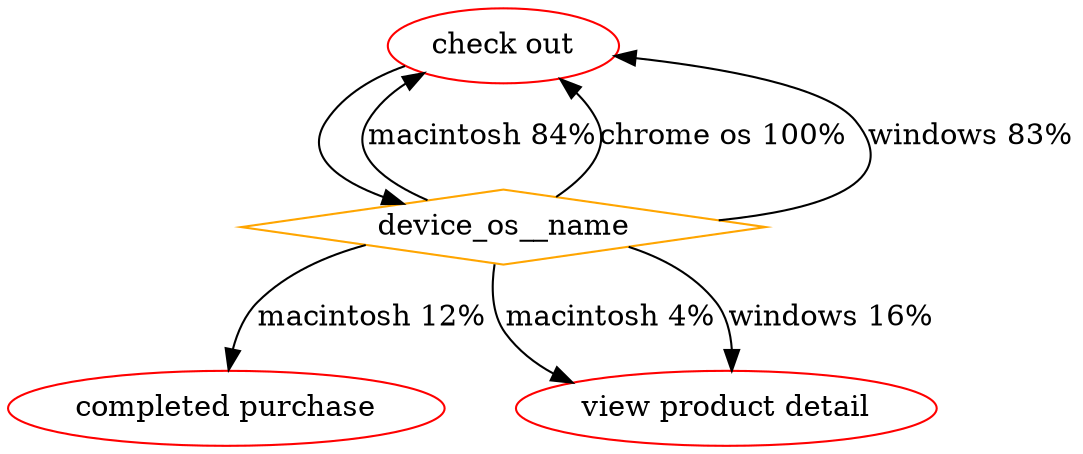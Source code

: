 digraph {
	"check out" [label="check out" color=red shape=oval]
	node11 [label=device_os__name color=orange shape=diamond]
	"check out" -> node11 [label=""]
	node11 -> "check out" [label="macintosh 84%"]
	"check out" [label="check out" color=red shape=oval]
	node11 -> "completed purchase" [label="macintosh 12%"]
	"completed purchase" [label="completed purchase" color=red shape=oval]
	node11 -> "view product detail" [label="macintosh 4%"]
	"view product detail" [label="view product detail" color=red shape=oval]
	node11 -> "check out" [label="chrome os 100%"]
	"check out" [label="check out" color=red shape=oval]
	node11 -> "check out" [label="windows 83%"]
	"check out" [label="check out" color=red shape=oval]
	node11 -> "view product detail" [label="windows 16%"]
	"view product detail" [label="view product detail" color=red shape=oval]
}

